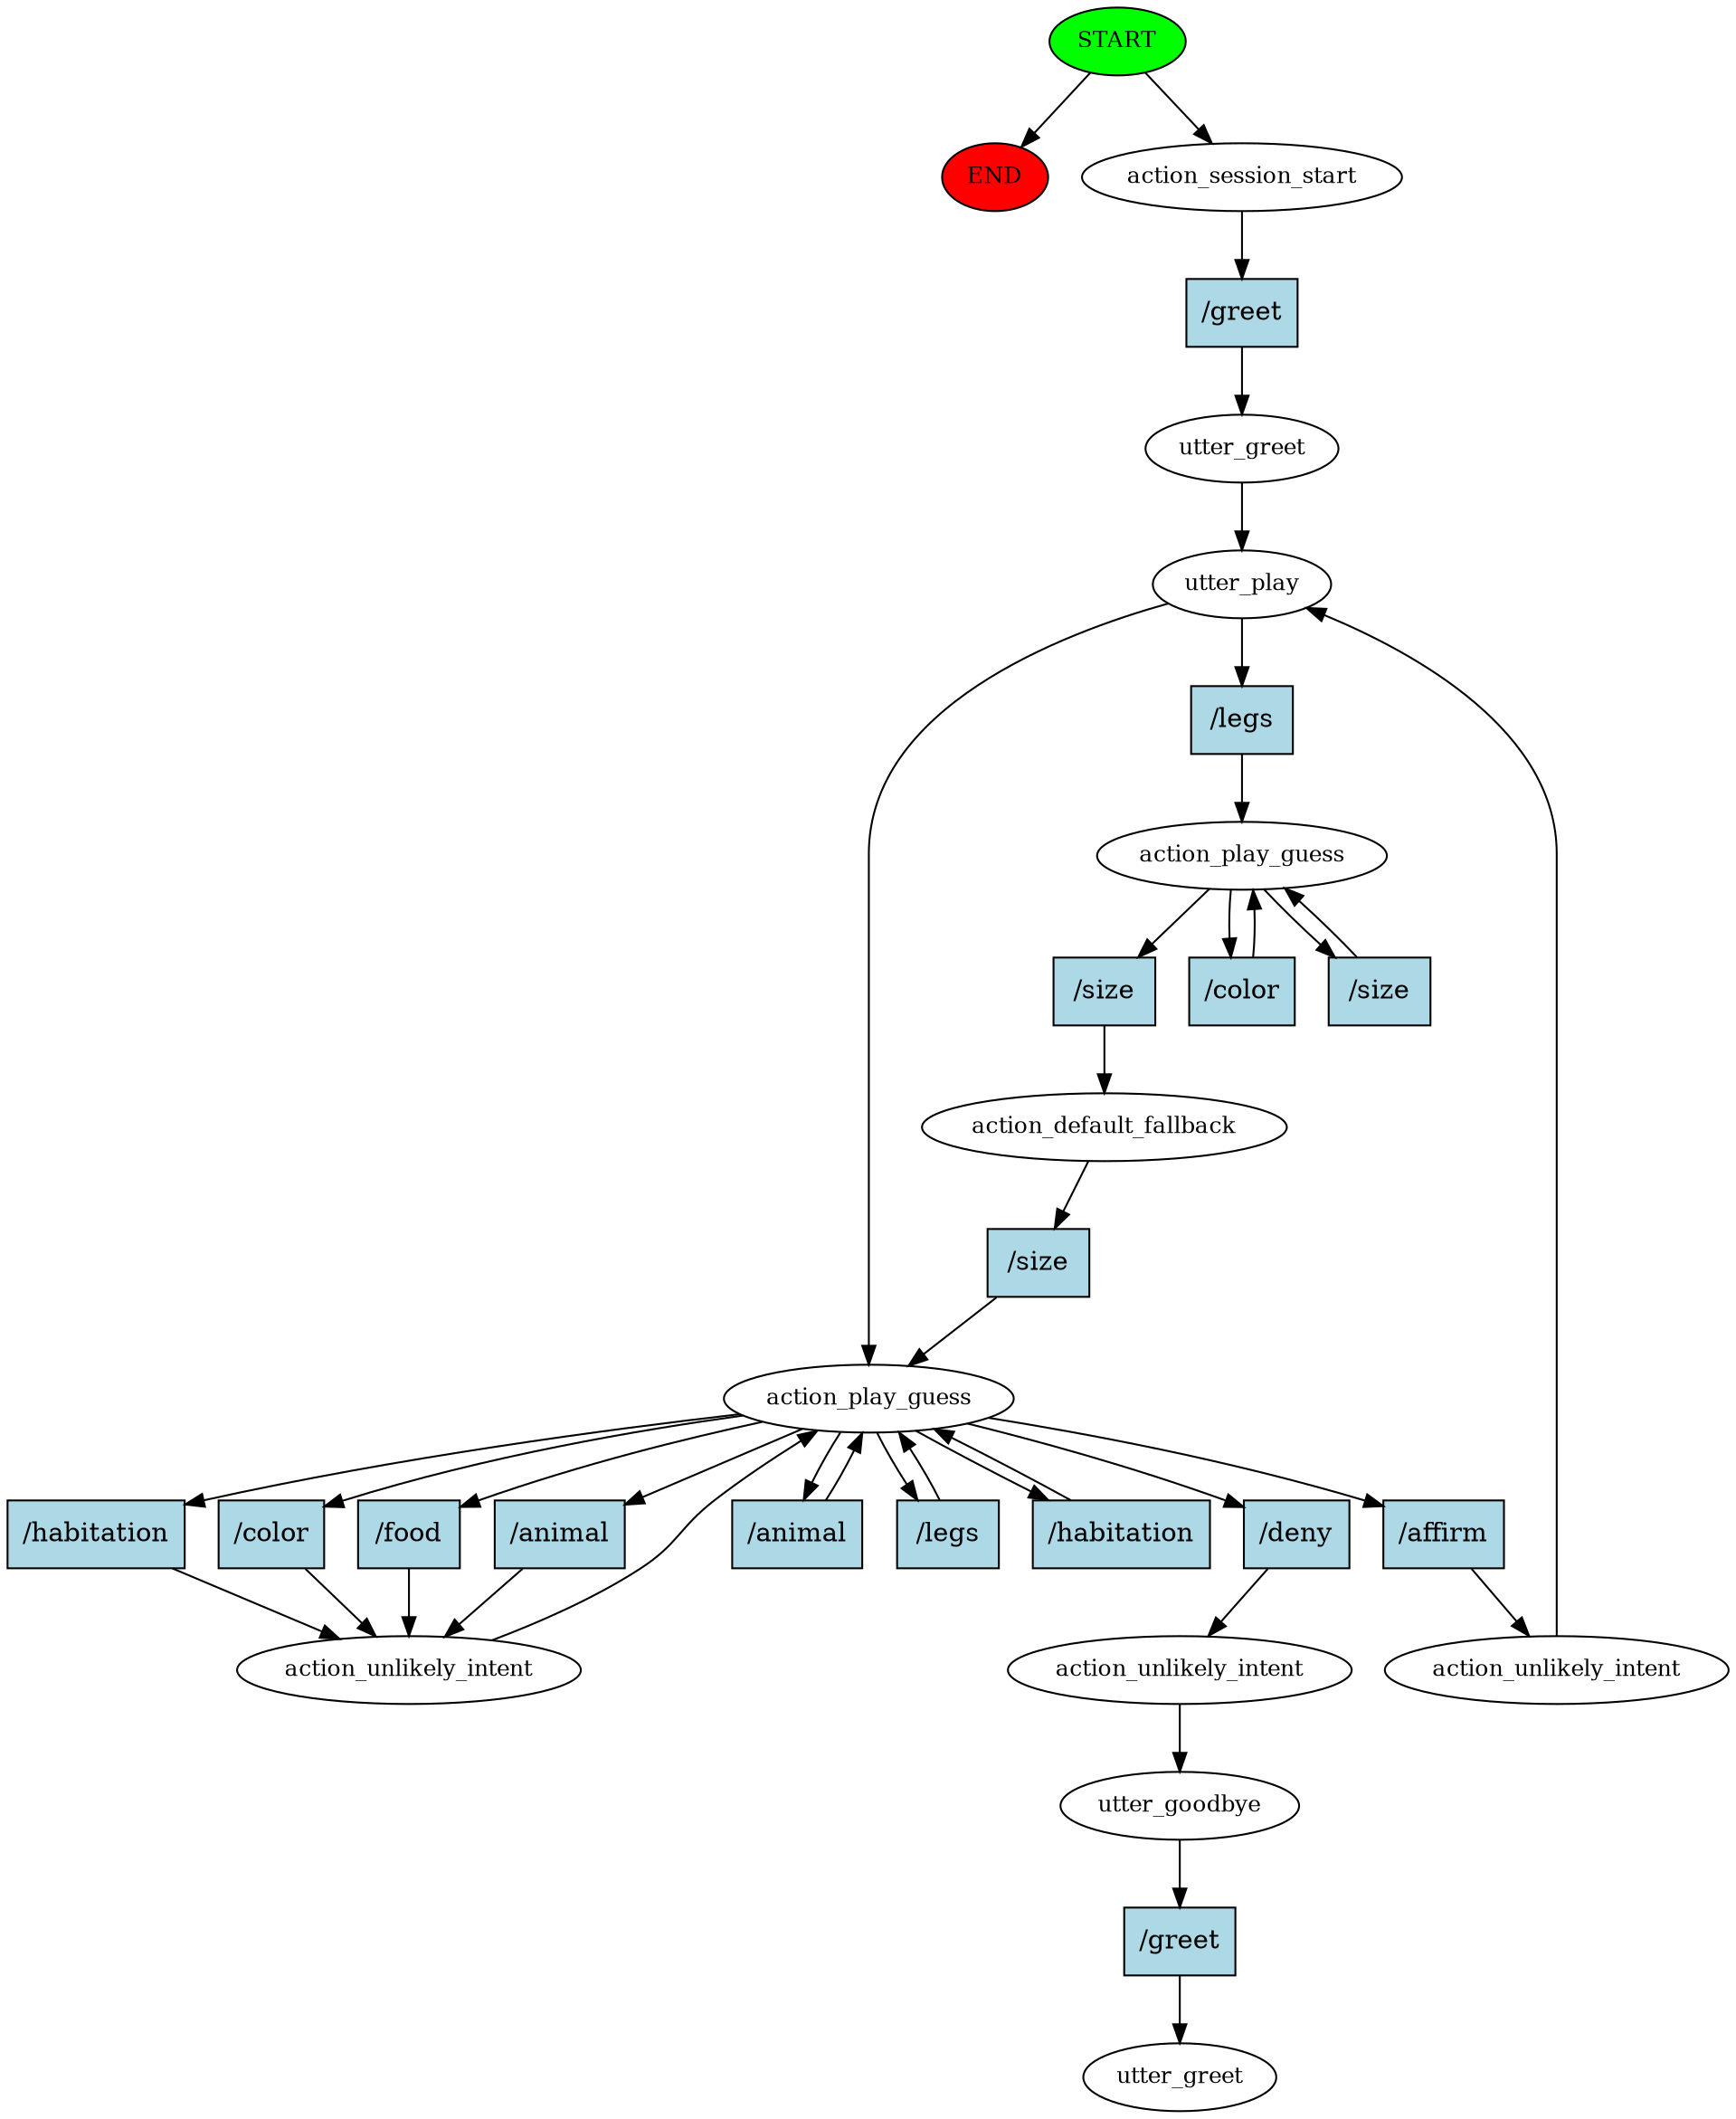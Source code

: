 digraph  {
0 [class="start active", fillcolor=green, fontsize=12, label=START, style=filled];
"-1" [class=end, fillcolor=red, fontsize=12, label=END, style=filled];
1 [class=active, fontsize=12, label=action_session_start];
2 [class=active, fontsize=12, label=utter_greet];
3 [class=active, fontsize=12, label=utter_play];
4 [class=active, fontsize=12, label=action_play_guess];
7 [class=active, fontsize=12, label=action_default_fallback];
8 [class=active, fontsize=12, label=action_play_guess];
9 [class=active, fontsize=12, label=action_unlikely_intent];
15 [class=active, fontsize=12, label=action_unlikely_intent];
25 [class=active, fontsize=12, label=action_unlikely_intent];
26 [class=active, fontsize=12, label=utter_goodbye];
27 [class="dashed active", fontsize=12, label=utter_greet];
28 [class="intent active", fillcolor=lightblue, label="/greet", shape=rect, style=filled];
29 [class="intent active", fillcolor=lightblue, label="/legs", shape=rect, style=filled];
30 [class="intent active", fillcolor=lightblue, label="/color", shape=rect, style=filled];
31 [class="intent active", fillcolor=lightblue, label="/size", shape=rect, style=filled];
32 [class="intent active", fillcolor=lightblue, label="/size", shape=rect, style=filled];
33 [class="intent active", fillcolor=lightblue, label="/size", shape=rect, style=filled];
34 [class="intent active", fillcolor=lightblue, label="/habitation", shape=rect, style=filled];
35 [class="intent active", fillcolor=lightblue, label="/food", shape=rect, style=filled];
36 [class="intent active", fillcolor=lightblue, label="/animal", shape=rect, style=filled];
37 [class="intent active", fillcolor=lightblue, label="/color", shape=rect, style=filled];
38 [class="intent active", fillcolor=lightblue, label="/affirm", shape=rect, style=filled];
39 [class="intent active", fillcolor=lightblue, label="/deny", shape=rect, style=filled];
40 [class="intent active", fillcolor=lightblue, label="/animal", shape=rect, style=filled];
41 [class="intent active", fillcolor=lightblue, label="/legs", shape=rect, style=filled];
42 [class="intent active", fillcolor=lightblue, label="/habitation", shape=rect, style=filled];
43 [class="intent active", fillcolor=lightblue, label="/greet", shape=rect, style=filled];
0 -> "-1"  [class="", key=NONE, label=""];
0 -> 1  [class=active, key=NONE, label=""];
1 -> 28  [class=active, key=0];
2 -> 3  [class=active, key=NONE, label=""];
3 -> 8  [class=active, key=NONE, label=""];
3 -> 29  [class=active, key=0];
4 -> 30  [class=active, key=0];
4 -> 31  [class=active, key=0];
4 -> 32  [class=active, key=0];
7 -> 33  [class=active, key=0];
8 -> 34  [class=active, key=0];
8 -> 35  [class=active, key=0];
8 -> 36  [class=active, key=0];
8 -> 37  [class=active, key=0];
8 -> 38  [class=active, key=0];
8 -> 39  [class=active, key=0];
8 -> 40  [class=active, key=0];
8 -> 41  [class=active, key=0];
8 -> 42  [class=active, key=0];
9 -> 8  [class=active, key=NONE, label=""];
15 -> 3  [class=active, key=NONE, label=""];
25 -> 26  [class=active, key=NONE, label=""];
26 -> 43  [class=active, key=0];
28 -> 2  [class=active, key=0];
29 -> 4  [class=active, key=0];
30 -> 4  [class=active, key=0];
31 -> 4  [class=active, key=0];
32 -> 7  [class=active, key=0];
33 -> 8  [class=active, key=0];
34 -> 9  [class=active, key=0];
35 -> 9  [class=active, key=0];
36 -> 9  [class=active, key=0];
37 -> 9  [class=active, key=0];
38 -> 15  [class=active, key=0];
39 -> 25  [class=active, key=0];
40 -> 8  [class=active, key=0];
41 -> 8  [class=active, key=0];
42 -> 8  [class=active, key=0];
43 -> 27  [class=active, key=0];
}
